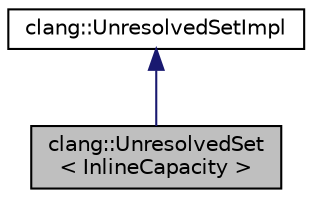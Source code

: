 digraph "clang::UnresolvedSet&lt; InlineCapacity &gt;"
{
 // LATEX_PDF_SIZE
  bgcolor="transparent";
  edge [fontname="Helvetica",fontsize="10",labelfontname="Helvetica",labelfontsize="10"];
  node [fontname="Helvetica",fontsize="10",shape=record];
  Node1 [label="clang::UnresolvedSet\l\< InlineCapacity \>",height=0.2,width=0.4,color="black", fillcolor="grey75", style="filled", fontcolor="black",tooltip="A set of unresolved declarations."];
  Node2 -> Node1 [dir="back",color="midnightblue",fontsize="10",style="solid",fontname="Helvetica"];
  Node2 [label="clang::UnresolvedSetImpl",height=0.2,width=0.4,color="black",URL="$classclang_1_1UnresolvedSetImpl.html",tooltip="A set of unresolved declarations."];
}
